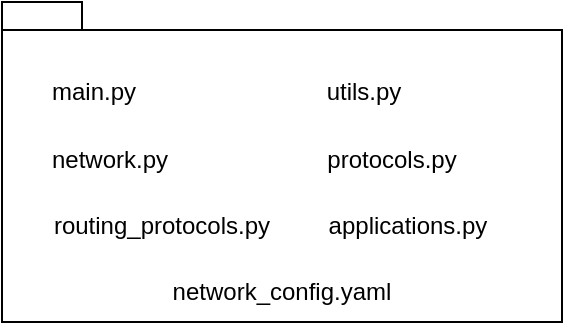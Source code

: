 <mxfile version="24.4.13" type="device">
  <diagram name="Página-1" id="edF8W0Q497IK1EB0pzuH">
    <mxGraphModel dx="880" dy="481" grid="1" gridSize="10" guides="1" tooltips="1" connect="1" arrows="1" fold="1" page="1" pageScale="1" pageWidth="827" pageHeight="583" math="0" shadow="0">
      <root>
        <mxCell id="0" />
        <mxCell id="1" parent="0" />
        <mxCell id="tggHVzq4LPrHIdIMNGgh-1" value="&lt;div&gt;&amp;nbsp; &amp;nbsp; &amp;nbsp; &amp;nbsp; &amp;nbsp; &amp;nbsp; &amp;nbsp; &amp;nbsp; &amp;nbsp; &amp;nbsp; &amp;nbsp; &amp;nbsp; &amp;nbsp; &amp;nbsp; &amp;nbsp; &amp;nbsp; &amp;nbsp; &amp;nbsp;&amp;nbsp;&lt;/div&gt;" style="shape=folder;fontStyle=1;spacingTop=10;tabWidth=40;tabHeight=14;tabPosition=left;html=1;whiteSpace=wrap;" parent="1" vertex="1">
          <mxGeometry x="150" y="60" width="280" height="160" as="geometry" />
        </mxCell>
        <mxCell id="tggHVzq4LPrHIdIMNGgh-2" value="network.py" style="text;html=1;align=center;verticalAlign=middle;whiteSpace=wrap;rounded=0;" parent="1" vertex="1">
          <mxGeometry x="174" y="124" width="60" height="30" as="geometry" />
        </mxCell>
        <mxCell id="tggHVzq4LPrHIdIMNGgh-3" value="protocols.py" style="text;html=1;align=center;verticalAlign=middle;whiteSpace=wrap;rounded=0;" parent="1" vertex="1">
          <mxGeometry x="315" y="124" width="60" height="30" as="geometry" />
        </mxCell>
        <mxCell id="tggHVzq4LPrHIdIMNGgh-4" value="routing_protocols.py" style="text;html=1;align=center;verticalAlign=middle;whiteSpace=wrap;rounded=0;" parent="1" vertex="1">
          <mxGeometry x="160" y="157" width="140" height="30" as="geometry" />
        </mxCell>
        <mxCell id="tggHVzq4LPrHIdIMNGgh-5" value="applications.py" style="text;html=1;align=center;verticalAlign=middle;whiteSpace=wrap;rounded=0;" parent="1" vertex="1">
          <mxGeometry x="298" y="157" width="110" height="30" as="geometry" />
        </mxCell>
        <mxCell id="tggHVzq4LPrHIdIMNGgh-6" value="utils.py" style="text;html=1;align=center;verticalAlign=middle;whiteSpace=wrap;rounded=0;" parent="1" vertex="1">
          <mxGeometry x="301" y="90" width="60" height="30" as="geometry" />
        </mxCell>
        <mxCell id="tggHVzq4LPrHIdIMNGgh-7" value="main.py" style="text;html=1;align=center;verticalAlign=middle;whiteSpace=wrap;rounded=0;" parent="1" vertex="1">
          <mxGeometry x="166" y="90" width="60" height="30" as="geometry" />
        </mxCell>
        <mxCell id="edGlkioqzcB3jy-F3Ynt-1" value="network_config.yaml" style="text;html=1;align=center;verticalAlign=middle;whiteSpace=wrap;rounded=0;" vertex="1" parent="1">
          <mxGeometry x="220" y="190" width="140" height="30" as="geometry" />
        </mxCell>
      </root>
    </mxGraphModel>
  </diagram>
</mxfile>
